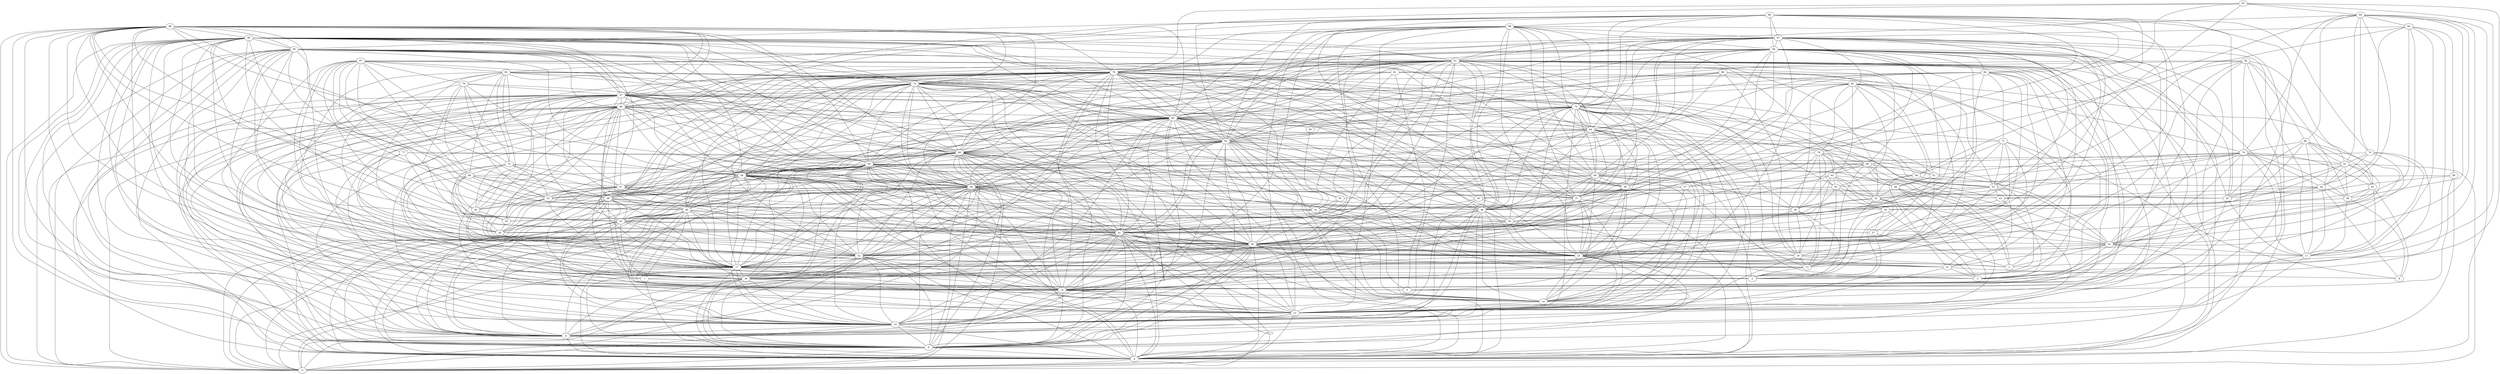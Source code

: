 digraph "sensornet-topology" {
label = "";
rankdir="BT";"0"->"4" [arrowhead = "both"] 
"0"->"6" [arrowhead = "both"] 
"0"->"9" [arrowhead = "both"] 
"0"->"10" [arrowhead = "both"] 
"0"->"16" [arrowhead = "both"] 
"0"->"17" [arrowhead = "both"] 
"0"->"22" [arrowhead = "both"] 
"0"->"31" [arrowhead = "both"] 
"0"->"35" [arrowhead = "both"] 
"0"->"40" [arrowhead = "both"] 
"0"->"48" [arrowhead = "both"] 
"0"->"54" [arrowhead = "both"] 
"0"->"56" [arrowhead = "both"] 
"0"->"59" [arrowhead = "both"] 
"0"->"60" [arrowhead = "both"] 
"0"->"61" [arrowhead = "both"] 
"0"->"66" [arrowhead = "both"] 
"0"->"67" [arrowhead = "both"] 
"0"->"72" [arrowhead = "both"] 
"0"->"81" [arrowhead = "both"] 
"0"->"85" [arrowhead = "both"] 
"0"->"90" [arrowhead = "both"] 
"0"->"98" [arrowhead = "both"] 
"1"->"19" [arrowhead = "both"] 
"1"->"24" [arrowhead = "both"] 
"1"->"27" [arrowhead = "both"] 
"1"->"41" [arrowhead = "both"] 
"1"->"46" [arrowhead = "both"] 
"1"->"69" [arrowhead = "both"] 
"1"->"70" [arrowhead = "both"] 
"1"->"77" [arrowhead = "both"] 
"1"->"96" [arrowhead = "both"] 
"2"->"13" [arrowhead = "both"] 
"2"->"28" [arrowhead = "both"] 
"2"->"30" [arrowhead = "both"] 
"2"->"32" [arrowhead = "both"] 
"2"->"33" [arrowhead = "both"] 
"2"->"63" [arrowhead = "both"] 
"2"->"64" [arrowhead = "both"] 
"2"->"65" [arrowhead = "both"] 
"2"->"75" [arrowhead = "both"] 
"2"->"78" [arrowhead = "both"] 
"2"->"82" [arrowhead = "both"] 
"2"->"83" [arrowhead = "both"] 
"2"->"95" [arrowhead = "both"] 
"2"->"97" [arrowhead = "both"] 
"3"->"17" [arrowhead = "both"] 
"3"->"21" [arrowhead = "both"] 
"3"->"24" [arrowhead = "both"] 
"3"->"30" [arrowhead = "both"] 
"3"->"32" [arrowhead = "both"] 
"3"->"43" [arrowhead = "both"] 
"3"->"45" [arrowhead = "both"] 
"3"->"49" [arrowhead = "both"] 
"3"->"67" [arrowhead = "both"] 
"3"->"71" [arrowhead = "both"] 
"3"->"74" [arrowhead = "both"] 
"3"->"93" [arrowhead = "both"] 
"3"->"95" [arrowhead = "both"] 
"4"->"6" [arrowhead = "both"] 
"4"->"9" [arrowhead = "both"] 
"4"->"10" [arrowhead = "both"] 
"4"->"12" [arrowhead = "both"] 
"4"->"15" [arrowhead = "both"] 
"4"->"16" [arrowhead = "both"] 
"4"->"17" [arrowhead = "both"] 
"4"->"22" [arrowhead = "both"] 
"4"->"23" [arrowhead = "both"] 
"4"->"24" [arrowhead = "both"] 
"4"->"26" [arrowhead = "both"] 
"4"->"31" [arrowhead = "both"] 
"4"->"35" [arrowhead = "both"] 
"4"->"36" [arrowhead = "both"] 
"4"->"37" [arrowhead = "both"] 
"4"->"40" [arrowhead = "both"] 
"4"->"48" [arrowhead = "both"] 
"4"->"56" [arrowhead = "both"] 
"4"->"59" [arrowhead = "both"] 
"4"->"60" [arrowhead = "both"] 
"4"->"62" [arrowhead = "both"] 
"4"->"65" [arrowhead = "both"] 
"4"->"66" [arrowhead = "both"] 
"4"->"67" [arrowhead = "both"] 
"4"->"72" [arrowhead = "both"] 
"4"->"73" [arrowhead = "both"] 
"4"->"76" [arrowhead = "both"] 
"4"->"80" [arrowhead = "both"] 
"4"->"81" [arrowhead = "both"] 
"4"->"85" [arrowhead = "both"] 
"4"->"86" [arrowhead = "both"] 
"4"->"87" [arrowhead = "both"] 
"4"->"90" [arrowhead = "both"] 
"4"->"94" [arrowhead = "both"] 
"4"->"98" [arrowhead = "both"] 
"5"->"7" [arrowhead = "both"] 
"5"->"41" [arrowhead = "both"] 
"5"->"57" [arrowhead = "both"] 
"5"->"80" [arrowhead = "both"] 
"5"->"86" [arrowhead = "both"] 
"5"->"90" [arrowhead = "both"] 
"5"->"91" [arrowhead = "both"] 
"6"->"7" [arrowhead = "both"] 
"6"->"9" [arrowhead = "both"] 
"6"->"10" [arrowhead = "both"] 
"6"->"11" [arrowhead = "both"] 
"6"->"12" [arrowhead = "both"] 
"6"->"15" [arrowhead = "both"] 
"6"->"16" [arrowhead = "both"] 
"6"->"17" [arrowhead = "both"] 
"6"->"22" [arrowhead = "both"] 
"6"->"23" [arrowhead = "both"] 
"6"->"26" [arrowhead = "both"] 
"6"->"31" [arrowhead = "both"] 
"6"->"35" [arrowhead = "both"] 
"6"->"36" [arrowhead = "both"] 
"6"->"40" [arrowhead = "both"] 
"6"->"48" [arrowhead = "both"] 
"6"->"54" [arrowhead = "both"] 
"6"->"59" [arrowhead = "both"] 
"6"->"60" [arrowhead = "both"] 
"6"->"62" [arrowhead = "both"] 
"6"->"65" [arrowhead = "both"] 
"6"->"66" [arrowhead = "both"] 
"6"->"67" [arrowhead = "both"] 
"6"->"72" [arrowhead = "both"] 
"6"->"73" [arrowhead = "both"] 
"6"->"76" [arrowhead = "both"] 
"6"->"81" [arrowhead = "both"] 
"6"->"85" [arrowhead = "both"] 
"6"->"90" [arrowhead = "both"] 
"6"->"98" [arrowhead = "both"] 
"7"->"13" [arrowhead = "both"] 
"7"->"40" [arrowhead = "both"] 
"7"->"55" [arrowhead = "both"] 
"7"->"66" [arrowhead = "both"] 
"7"->"77" [arrowhead = "both"] 
"8"->"21" [arrowhead = "both"] 
"8"->"38" [arrowhead = "both"] 
"8"->"42" [arrowhead = "both"] 
"8"->"44" [arrowhead = "both"] 
"8"->"71" [arrowhead = "both"] 
"9"->"10" [arrowhead = "both"] 
"9"->"15" [arrowhead = "both"] 
"9"->"16" [arrowhead = "both"] 
"9"->"17" [arrowhead = "both"] 
"9"->"22" [arrowhead = "both"] 
"9"->"26" [arrowhead = "both"] 
"9"->"31" [arrowhead = "both"] 
"9"->"35" [arrowhead = "both"] 
"9"->"40" [arrowhead = "both"] 
"9"->"46" [arrowhead = "both"] 
"9"->"48" [arrowhead = "both"] 
"9"->"54" [arrowhead = "both"] 
"9"->"56" [arrowhead = "both"] 
"9"->"60" [arrowhead = "both"] 
"9"->"65" [arrowhead = "both"] 
"9"->"66" [arrowhead = "both"] 
"9"->"67" [arrowhead = "both"] 
"9"->"72" [arrowhead = "both"] 
"9"->"74" [arrowhead = "both"] 
"9"->"76" [arrowhead = "both"] 
"9"->"81" [arrowhead = "both"] 
"9"->"85" [arrowhead = "both"] 
"9"->"90" [arrowhead = "both"] 
"9"->"98" [arrowhead = "both"] 
"10"->"11" [arrowhead = "both"] 
"10"->"12" [arrowhead = "both"] 
"10"->"15" [arrowhead = "both"] 
"10"->"16" [arrowhead = "both"] 
"10"->"17" [arrowhead = "both"] 
"10"->"19" [arrowhead = "both"] 
"10"->"21" [arrowhead = "both"] 
"10"->"22" [arrowhead = "both"] 
"10"->"23" [arrowhead = "both"] 
"10"->"26" [arrowhead = "both"] 
"10"->"31" [arrowhead = "both"] 
"10"->"35" [arrowhead = "both"] 
"10"->"36" [arrowhead = "both"] 
"10"->"40" [arrowhead = "both"] 
"10"->"48" [arrowhead = "both"] 
"10"->"54" [arrowhead = "both"] 
"10"->"56" [arrowhead = "both"] 
"10"->"59" [arrowhead = "both"] 
"10"->"62" [arrowhead = "both"] 
"10"->"65" [arrowhead = "both"] 
"10"->"66" [arrowhead = "both"] 
"10"->"67" [arrowhead = "both"] 
"10"->"72" [arrowhead = "both"] 
"10"->"73" [arrowhead = "both"] 
"10"->"76" [arrowhead = "both"] 
"10"->"81" [arrowhead = "both"] 
"10"->"85" [arrowhead = "both"] 
"10"->"86" [arrowhead = "both"] 
"10"->"90" [arrowhead = "both"] 
"10"->"98" [arrowhead = "both"] 
"11"->"20" [arrowhead = "both"] 
"11"->"24" [arrowhead = "both"] 
"11"->"38" [arrowhead = "both"] 
"11"->"42" [arrowhead = "both"] 
"11"->"44" [arrowhead = "both"] 
"11"->"56" [arrowhead = "both"] 
"11"->"70" [arrowhead = "both"] 
"11"->"74" [arrowhead = "both"] 
"11"->"88" [arrowhead = "both"] 
"11"->"92" [arrowhead = "both"] 
"11"->"93" [arrowhead = "both"] 
"11"->"94" [arrowhead = "both"] 
"12"->"14" [arrowhead = "both"] 
"12"->"15" [arrowhead = "both"] 
"12"->"16" [arrowhead = "both"] 
"12"->"17" [arrowhead = "both"] 
"12"->"23" [arrowhead = "both"] 
"12"->"26" [arrowhead = "both"] 
"12"->"27" [arrowhead = "both"] 
"12"->"31" [arrowhead = "both"] 
"12"->"36" [arrowhead = "both"] 
"12"->"37" [arrowhead = "both"] 
"12"->"39" [arrowhead = "both"] 
"12"->"40" [arrowhead = "both"] 
"12"->"45" [arrowhead = "both"] 
"12"->"49" [arrowhead = "both"] 
"12"->"54" [arrowhead = "both"] 
"12"->"56" [arrowhead = "both"] 
"12"->"60" [arrowhead = "both"] 
"12"->"64" [arrowhead = "both"] 
"12"->"65" [arrowhead = "both"] 
"12"->"66" [arrowhead = "both"] 
"12"->"67" [arrowhead = "both"] 
"12"->"69" [arrowhead = "both"] 
"12"->"73" [arrowhead = "both"] 
"12"->"76" [arrowhead = "both"] 
"12"->"81" [arrowhead = "both"] 
"12"->"86" [arrowhead = "both"] 
"12"->"87" [arrowhead = "both"] 
"12"->"89" [arrowhead = "both"] 
"12"->"90" [arrowhead = "both"] 
"12"->"99" [arrowhead = "both"] 
"13"->"19" [arrowhead = "both"] 
"13"->"26" [arrowhead = "both"] 
"13"->"28" [arrowhead = "both"] 
"13"->"32" [arrowhead = "both"] 
"13"->"52" [arrowhead = "both"] 
"13"->"57" [arrowhead = "both"] 
"13"->"68" [arrowhead = "both"] 
"13"->"69" [arrowhead = "both"] 
"13"->"78" [arrowhead = "both"] 
"13"->"82" [arrowhead = "both"] 
"14"->"15" [arrowhead = "both"] 
"14"->"23" [arrowhead = "both"] 
"14"->"26" [arrowhead = "both"] 
"14"->"31" [arrowhead = "both"] 
"14"->"36" [arrowhead = "both"] 
"14"->"37" [arrowhead = "both"] 
"14"->"39" [arrowhead = "both"] 
"14"->"47" [arrowhead = "both"] 
"14"->"49" [arrowhead = "both"] 
"14"->"62" [arrowhead = "both"] 
"14"->"65" [arrowhead = "both"] 
"14"->"73" [arrowhead = "both"] 
"14"->"76" [arrowhead = "both"] 
"14"->"81" [arrowhead = "both"] 
"14"->"82" [arrowhead = "both"] 
"14"->"86" [arrowhead = "both"] 
"14"->"87" [arrowhead = "both"] 
"14"->"89" [arrowhead = "both"] 
"14"->"99" [arrowhead = "both"] 
"15"->"16" [arrowhead = "both"] 
"15"->"17" [arrowhead = "both"] 
"15"->"20" [arrowhead = "both"] 
"15"->"22" [arrowhead = "both"] 
"15"->"23" [arrowhead = "both"] 
"15"->"26" [arrowhead = "both"] 
"15"->"29" [arrowhead = "both"] 
"15"->"31" [arrowhead = "both"] 
"15"->"36" [arrowhead = "both"] 
"15"->"37" [arrowhead = "both"] 
"15"->"39" [arrowhead = "both"] 
"15"->"40" [arrowhead = "both"] 
"15"->"46" [arrowhead = "both"] 
"15"->"48" [arrowhead = "both"] 
"15"->"54" [arrowhead = "both"] 
"15"->"56" [arrowhead = "both"] 
"15"->"59" [arrowhead = "both"] 
"15"->"60" [arrowhead = "both"] 
"15"->"62" [arrowhead = "both"] 
"15"->"64" [arrowhead = "both"] 
"15"->"66" [arrowhead = "both"] 
"15"->"67" [arrowhead = "both"] 
"15"->"72" [arrowhead = "both"] 
"15"->"73" [arrowhead = "both"] 
"15"->"76" [arrowhead = "both"] 
"15"->"81" [arrowhead = "both"] 
"15"->"86" [arrowhead = "both"] 
"15"->"87" [arrowhead = "both"] 
"15"->"89" [arrowhead = "both"] 
"15"->"90" [arrowhead = "both"] 
"15"->"98" [arrowhead = "both"] 
"16"->"17" [arrowhead = "both"] 
"16"->"18" [arrowhead = "both"] 
"16"->"22" [arrowhead = "both"] 
"16"->"26" [arrowhead = "both"] 
"16"->"31" [arrowhead = "both"] 
"16"->"35" [arrowhead = "both"] 
"16"->"40" [arrowhead = "both"] 
"16"->"48" [arrowhead = "both"] 
"16"->"54" [arrowhead = "both"] 
"16"->"56" [arrowhead = "both"] 
"16"->"59" [arrowhead = "both"] 
"16"->"60" [arrowhead = "both"] 
"16"->"62" [arrowhead = "both"] 
"16"->"64" [arrowhead = "both"] 
"16"->"65" [arrowhead = "both"] 
"16"->"67" [arrowhead = "both"] 
"16"->"72" [arrowhead = "both"] 
"16"->"76" [arrowhead = "both"] 
"16"->"81" [arrowhead = "both"] 
"16"->"85" [arrowhead = "both"] 
"16"->"90" [arrowhead = "both"] 
"16"->"98" [arrowhead = "both"] 
"17"->"22" [arrowhead = "both"] 
"17"->"26" [arrowhead = "both"] 
"17"->"28" [arrowhead = "both"] 
"17"->"29" [arrowhead = "both"] 
"17"->"31" [arrowhead = "both"] 
"17"->"35" [arrowhead = "both"] 
"17"->"40" [arrowhead = "both"] 
"17"->"48" [arrowhead = "both"] 
"17"->"53" [arrowhead = "both"] 
"17"->"54" [arrowhead = "both"] 
"17"->"56" [arrowhead = "both"] 
"17"->"59" [arrowhead = "both"] 
"17"->"60" [arrowhead = "both"] 
"17"->"62" [arrowhead = "both"] 
"17"->"65" [arrowhead = "both"] 
"17"->"66" [arrowhead = "both"] 
"17"->"71" [arrowhead = "both"] 
"17"->"72" [arrowhead = "both"] 
"17"->"76" [arrowhead = "both"] 
"17"->"81" [arrowhead = "both"] 
"17"->"83" [arrowhead = "both"] 
"17"->"85" [arrowhead = "both"] 
"17"->"90" [arrowhead = "both"] 
"17"->"98" [arrowhead = "both"] 
"17"->"99" [arrowhead = "both"] 
"18"->"25" [arrowhead = "both"] 
"18"->"29" [arrowhead = "both"] 
"18"->"33" [arrowhead = "both"] 
"18"->"34" [arrowhead = "both"] 
"18"->"47" [arrowhead = "both"] 
"18"->"48" [arrowhead = "both"] 
"18"->"54" [arrowhead = "both"] 
"18"->"75" [arrowhead = "both"] 
"18"->"79" [arrowhead = "both"] 
"18"->"83" [arrowhead = "both"] 
"18"->"84" [arrowhead = "both"] 
"18"->"88" [arrowhead = "both"] 
"18"->"97" [arrowhead = "both"] 
"19"->"24" [arrowhead = "both"] 
"19"->"28" [arrowhead = "both"] 
"19"->"31" [arrowhead = "both"] 
"19"->"47" [arrowhead = "both"] 
"19"->"51" [arrowhead = "both"] 
"19"->"63" [arrowhead = "both"] 
"19"->"73" [arrowhead = "both"] 
"19"->"74" [arrowhead = "both"] 
"19"->"78" [arrowhead = "both"] 
"19"->"91" [arrowhead = "both"] 
"19"->"96" [arrowhead = "both"] 
"19"->"97" [arrowhead = "both"] 
"20"->"44" [arrowhead = "both"] 
"20"->"49" [arrowhead = "both"] 
"20"->"59" [arrowhead = "both"] 
"20"->"61" [arrowhead = "both"] 
"20"->"81" [arrowhead = "both"] 
"20"->"86" [arrowhead = "both"] 
"20"->"88" [arrowhead = "both"] 
"20"->"94" [arrowhead = "both"] 
"20"->"99" [arrowhead = "both"] 
"21"->"23" [arrowhead = "both"] 
"21"->"24" [arrowhead = "both"] 
"21"->"34" [arrowhead = "both"] 
"21"->"53" [arrowhead = "both"] 
"21"->"58" [arrowhead = "both"] 
"21"->"60" [arrowhead = "both"] 
"21"->"68" [arrowhead = "both"] 
"21"->"84" [arrowhead = "both"] 
"22"->"26" [arrowhead = "both"] 
"22"->"31" [arrowhead = "both"] 
"22"->"34" [arrowhead = "both"] 
"22"->"35" [arrowhead = "both"] 
"22"->"40" [arrowhead = "both"] 
"22"->"41" [arrowhead = "both"] 
"22"->"48" [arrowhead = "both"] 
"22"->"54" [arrowhead = "both"] 
"22"->"56" [arrowhead = "both"] 
"22"->"59" [arrowhead = "both"] 
"22"->"60" [arrowhead = "both"] 
"22"->"65" [arrowhead = "both"] 
"22"->"66" [arrowhead = "both"] 
"22"->"67" [arrowhead = "both"] 
"22"->"70" [arrowhead = "both"] 
"22"->"76" [arrowhead = "both"] 
"22"->"81" [arrowhead = "both"] 
"22"->"84" [arrowhead = "both"] 
"22"->"85" [arrowhead = "both"] 
"22"->"90" [arrowhead = "both"] 
"22"->"98" [arrowhead = "both"] 
"23"->"26" [arrowhead = "both"] 
"23"->"31" [arrowhead = "both"] 
"23"->"34" [arrowhead = "both"] 
"23"->"36" [arrowhead = "both"] 
"23"->"37" [arrowhead = "both"] 
"23"->"39" [arrowhead = "both"] 
"23"->"47" [arrowhead = "both"] 
"23"->"49" [arrowhead = "both"] 
"23"->"54" [arrowhead = "both"] 
"23"->"56" [arrowhead = "both"] 
"23"->"59" [arrowhead = "both"] 
"23"->"60" [arrowhead = "both"] 
"23"->"62" [arrowhead = "both"] 
"23"->"64" [arrowhead = "both"] 
"23"->"65" [arrowhead = "both"] 
"23"->"71" [arrowhead = "both"] 
"23"->"76" [arrowhead = "both"] 
"23"->"81" [arrowhead = "both"] 
"23"->"84" [arrowhead = "both"] 
"23"->"86" [arrowhead = "both"] 
"23"->"87" [arrowhead = "both"] 
"23"->"89" [arrowhead = "both"] 
"23"->"92" [arrowhead = "both"] 
"23"->"99" [arrowhead = "both"] 
"24"->"31" [arrowhead = "both"] 
"24"->"32" [arrowhead = "both"] 
"24"->"38" [arrowhead = "both"] 
"24"->"42" [arrowhead = "both"] 
"24"->"44" [arrowhead = "both"] 
"24"->"51" [arrowhead = "both"] 
"24"->"53" [arrowhead = "both"] 
"24"->"54" [arrowhead = "both"] 
"24"->"61" [arrowhead = "both"] 
"24"->"69" [arrowhead = "both"] 
"24"->"88" [arrowhead = "both"] 
"24"->"89" [arrowhead = "both"] 
"24"->"92" [arrowhead = "both"] 
"24"->"94" [arrowhead = "both"] 
"25"->"29" [arrowhead = "both"] 
"25"->"32" [arrowhead = "both"] 
"25"->"33" [arrowhead = "both"] 
"25"->"47" [arrowhead = "both"] 
"25"->"61" [arrowhead = "both"] 
"25"->"68" [arrowhead = "both"] 
"25"->"79" [arrowhead = "both"] 
"25"->"83" [arrowhead = "both"] 
"25"->"96" [arrowhead = "both"] 
"25"->"97" [arrowhead = "both"] 
"26"->"30" [arrowhead = "both"] 
"26"->"31" [arrowhead = "both"] 
"26"->"36" [arrowhead = "both"] 
"26"->"37" [arrowhead = "both"] 
"26"->"39" [arrowhead = "both"] 
"26"->"40" [arrowhead = "both"] 
"26"->"45" [arrowhead = "both"] 
"26"->"48" [arrowhead = "both"] 
"26"->"54" [arrowhead = "both"] 
"26"->"56" [arrowhead = "both"] 
"26"->"59" [arrowhead = "both"] 
"26"->"60" [arrowhead = "both"] 
"26"->"62" [arrowhead = "both"] 
"26"->"63" [arrowhead = "both"] 
"26"->"64" [arrowhead = "both"] 
"26"->"65" [arrowhead = "both"] 
"26"->"66" [arrowhead = "both"] 
"26"->"67" [arrowhead = "both"] 
"26"->"72" [arrowhead = "both"] 
"26"->"73" [arrowhead = "both"] 
"26"->"81" [arrowhead = "both"] 
"26"->"86" [arrowhead = "both"] 
"26"->"87" [arrowhead = "both"] 
"26"->"89" [arrowhead = "both"] 
"26"->"90" [arrowhead = "both"] 
"26"->"93" [arrowhead = "both"] 
"26"->"98" [arrowhead = "both"] 
"27"->"30" [arrowhead = "both"] 
"27"->"35" [arrowhead = "both"] 
"27"->"51" [arrowhead = "both"] 
"28"->"32" [arrowhead = "both"] 
"28"->"33" [arrowhead = "both"] 
"28"->"52" [arrowhead = "both"] 
"28"->"63" [arrowhead = "both"] 
"28"->"69" [arrowhead = "both"] 
"28"->"82" [arrowhead = "both"] 
"28"->"83" [arrowhead = "both"] 
"28"->"90" [arrowhead = "both"] 
"29"->"33" [arrowhead = "both"] 
"29"->"47" [arrowhead = "both"] 
"29"->"67" [arrowhead = "both"] 
"29"->"68" [arrowhead = "both"] 
"29"->"75" [arrowhead = "both"] 
"29"->"83" [arrowhead = "both"] 
"29"->"96" [arrowhead = "both"] 
"29"->"97" [arrowhead = "both"] 
"30"->"43" [arrowhead = "both"] 
"30"->"52" [arrowhead = "both"] 
"30"->"63" [arrowhead = "both"] 
"30"->"79" [arrowhead = "both"] 
"30"->"93" [arrowhead = "both"] 
"31"->"35" [arrowhead = "both"] 
"31"->"36" [arrowhead = "both"] 
"31"->"37" [arrowhead = "both"] 
"31"->"39" [arrowhead = "both"] 
"31"->"40" [arrowhead = "both"] 
"31"->"54" [arrowhead = "both"] 
"31"->"56" [arrowhead = "both"] 
"31"->"59" [arrowhead = "both"] 
"31"->"60" [arrowhead = "both"] 
"31"->"62" [arrowhead = "both"] 
"31"->"64" [arrowhead = "both"] 
"31"->"65" [arrowhead = "both"] 
"31"->"66" [arrowhead = "both"] 
"31"->"67" [arrowhead = "both"] 
"31"->"69" [arrowhead = "both"] 
"31"->"72" [arrowhead = "both"] 
"31"->"73" [arrowhead = "both"] 
"31"->"76" [arrowhead = "both"] 
"31"->"85" [arrowhead = "both"] 
"31"->"86" [arrowhead = "both"] 
"31"->"87" [arrowhead = "both"] 
"31"->"90" [arrowhead = "both"] 
"32"->"46" [arrowhead = "both"] 
"32"->"52" [arrowhead = "both"] 
"32"->"53" [arrowhead = "both"] 
"32"->"58" [arrowhead = "both"] 
"32"->"63" [arrowhead = "both"] 
"32"->"74" [arrowhead = "both"] 
"32"->"78" [arrowhead = "both"] 
"32"->"98" [arrowhead = "both"] 
"33"->"47" [arrowhead = "both"] 
"33"->"49" [arrowhead = "both"] 
"33"->"52" [arrowhead = "both"] 
"33"->"64" [arrowhead = "both"] 
"33"->"68" [arrowhead = "both"] 
"33"->"75" [arrowhead = "both"] 
"33"->"78" [arrowhead = "both"] 
"33"->"79" [arrowhead = "both"] 
"33"->"97" [arrowhead = "both"] 
"34"->"36" [arrowhead = "both"] 
"34"->"49" [arrowhead = "both"] 
"34"->"59" [arrowhead = "both"] 
"34"->"68" [arrowhead = "both"] 
"34"->"71" [arrowhead = "both"] 
"34"->"72" [arrowhead = "both"] 
"34"->"73" [arrowhead = "both"] 
"34"->"86" [arrowhead = "both"] 
"35"->"40" [arrowhead = "both"] 
"35"->"48" [arrowhead = "both"] 
"35"->"49" [arrowhead = "both"] 
"35"->"54" [arrowhead = "both"] 
"35"->"56" [arrowhead = "both"] 
"35"->"59" [arrowhead = "both"] 
"35"->"60" [arrowhead = "both"] 
"35"->"66" [arrowhead = "both"] 
"35"->"67" [arrowhead = "both"] 
"35"->"72" [arrowhead = "both"] 
"35"->"77" [arrowhead = "both"] 
"35"->"81" [arrowhead = "both"] 
"35"->"90" [arrowhead = "both"] 
"35"->"98" [arrowhead = "both"] 
"36"->"37" [arrowhead = "both"] 
"36"->"39" [arrowhead = "both"] 
"36"->"49" [arrowhead = "both"] 
"36"->"54" [arrowhead = "both"] 
"36"->"60" [arrowhead = "both"] 
"36"->"62" [arrowhead = "both"] 
"36"->"64" [arrowhead = "both"] 
"36"->"65" [arrowhead = "both"] 
"36"->"73" [arrowhead = "both"] 
"36"->"76" [arrowhead = "both"] 
"36"->"81" [arrowhead = "both"] 
"36"->"84" [arrowhead = "both"] 
"36"->"87" [arrowhead = "both"] 
"36"->"89" [arrowhead = "both"] 
"36"->"99" [arrowhead = "both"] 
"37"->"39" [arrowhead = "both"] 
"37"->"49" [arrowhead = "both"] 
"37"->"54" [arrowhead = "both"] 
"37"->"62" [arrowhead = "both"] 
"37"->"64" [arrowhead = "both"] 
"37"->"65" [arrowhead = "both"] 
"37"->"73" [arrowhead = "both"] 
"37"->"76" [arrowhead = "both"] 
"37"->"81" [arrowhead = "both"] 
"37"->"83" [arrowhead = "both"] 
"37"->"86" [arrowhead = "both"] 
"37"->"89" [arrowhead = "both"] 
"37"->"90" [arrowhead = "both"] 
"37"->"99" [arrowhead = "both"] 
"38"->"42" [arrowhead = "both"] 
"38"->"44" [arrowhead = "both"] 
"38"->"61" [arrowhead = "both"] 
"38"->"74" [arrowhead = "both"] 
"38"->"92" [arrowhead = "both"] 
"38"->"94" [arrowhead = "both"] 
"39"->"49" [arrowhead = "both"] 
"39"->"62" [arrowhead = "both"] 
"39"->"64" [arrowhead = "both"] 
"39"->"65" [arrowhead = "both"] 
"39"->"72" [arrowhead = "both"] 
"39"->"73" [arrowhead = "both"] 
"39"->"76" [arrowhead = "both"] 
"39"->"86" [arrowhead = "both"] 
"39"->"87" [arrowhead = "both"] 
"39"->"99" [arrowhead = "both"] 
"40"->"48" [arrowhead = "both"] 
"40"->"54" [arrowhead = "both"] 
"40"->"56" [arrowhead = "both"] 
"40"->"59" [arrowhead = "both"] 
"40"->"60" [arrowhead = "both"] 
"40"->"62" [arrowhead = "both"] 
"40"->"65" [arrowhead = "both"] 
"40"->"66" [arrowhead = "both"] 
"40"->"67" [arrowhead = "both"] 
"40"->"72" [arrowhead = "both"] 
"40"->"76" [arrowhead = "both"] 
"40"->"81" [arrowhead = "both"] 
"40"->"85" [arrowhead = "both"] 
"40"->"98" [arrowhead = "both"] 
"41"->"42" [arrowhead = "both"] 
"41"->"47" [arrowhead = "both"] 
"41"->"50" [arrowhead = "both"] 
"41"->"55" [arrowhead = "both"] 
"41"->"72" [arrowhead = "both"] 
"41"->"75" [arrowhead = "both"] 
"41"->"92" [arrowhead = "both"] 
"41"->"97" [arrowhead = "both"] 
"42"->"61" [arrowhead = "both"] 
"42"->"74" [arrowhead = "both"] 
"42"->"88" [arrowhead = "both"] 
"42"->"91" [arrowhead = "both"] 
"43"->"44" [arrowhead = "both"] 
"43"->"47" [arrowhead = "both"] 
"43"->"53" [arrowhead = "both"] 
"43"->"67" [arrowhead = "both"] 
"43"->"80" [arrowhead = "both"] 
"44"->"58" [arrowhead = "both"] 
"44"->"61" [arrowhead = "both"] 
"44"->"70" [arrowhead = "both"] 
"44"->"74" [arrowhead = "both"] 
"44"->"88" [arrowhead = "both"] 
"44"->"93" [arrowhead = "both"] 
"45"->"53" [arrowhead = "both"] 
"45"->"57" [arrowhead = "both"] 
"45"->"62" [arrowhead = "both"] 
"45"->"76" [arrowhead = "both"] 
"46"->"51" [arrowhead = "both"] 
"46"->"59" [arrowhead = "both"] 
"46"->"65" [arrowhead = "both"] 
"46"->"82" [arrowhead = "both"] 
"47"->"56" [arrowhead = "both"] 
"47"->"64" [arrowhead = "both"] 
"47"->"68" [arrowhead = "both"] 
"47"->"69" [arrowhead = "both"] 
"47"->"75" [arrowhead = "both"] 
"47"->"79" [arrowhead = "both"] 
"47"->"83" [arrowhead = "both"] 
"47"->"91" [arrowhead = "both"] 
"48"->"49" [arrowhead = "both"] 
"48"->"54" [arrowhead = "both"] 
"48"->"56" [arrowhead = "both"] 
"48"->"59" [arrowhead = "both"] 
"48"->"60" [arrowhead = "both"] 
"48"->"65" [arrowhead = "both"] 
"48"->"66" [arrowhead = "both"] 
"48"->"67" [arrowhead = "both"] 
"48"->"68" [arrowhead = "both"] 
"48"->"72" [arrowhead = "both"] 
"48"->"76" [arrowhead = "both"] 
"48"->"85" [arrowhead = "both"] 
"48"->"90" [arrowhead = "both"] 
"49"->"62" [arrowhead = "both"] 
"49"->"64" [arrowhead = "both"] 
"49"->"70" [arrowhead = "both"] 
"49"->"73" [arrowhead = "both"] 
"49"->"84" [arrowhead = "both"] 
"49"->"85" [arrowhead = "both"] 
"49"->"86" [arrowhead = "both"] 
"49"->"87" [arrowhead = "both"] 
"49"->"89" [arrowhead = "both"] 
"49"->"90" [arrowhead = "both"] 
"50"->"65" [arrowhead = "both"] 
"50"->"92" [arrowhead = "both"] 
"51"->"69" [arrowhead = "both"] 
"51"->"73" [arrowhead = "both"] 
"51"->"74" [arrowhead = "both"] 
"51"->"77" [arrowhead = "both"] 
"51"->"96" [arrowhead = "both"] 
"52"->"63" [arrowhead = "both"] 
"52"->"78" [arrowhead = "both"] 
"52"->"80" [arrowhead = "both"] 
"52"->"82" [arrowhead = "both"] 
"52"->"83" [arrowhead = "both"] 
"53"->"63" [arrowhead = "both"] 
"53"->"66" [arrowhead = "both"] 
"53"->"67" [arrowhead = "both"] 
"53"->"71" [arrowhead = "both"] 
"53"->"74" [arrowhead = "both"] 
"53"->"82" [arrowhead = "both"] 
"53"->"93" [arrowhead = "both"] 
"53"->"95" [arrowhead = "both"] 
"54"->"56" [arrowhead = "both"] 
"54"->"59" [arrowhead = "both"] 
"54"->"60" [arrowhead = "both"] 
"54"->"62" [arrowhead = "both"] 
"54"->"65" [arrowhead = "both"] 
"54"->"66" [arrowhead = "both"] 
"54"->"67" [arrowhead = "both"] 
"54"->"72" [arrowhead = "both"] 
"54"->"73" [arrowhead = "both"] 
"54"->"74" [arrowhead = "both"] 
"54"->"75" [arrowhead = "both"] 
"54"->"76" [arrowhead = "both"] 
"54"->"81" [arrowhead = "both"] 
"54"->"85" [arrowhead = "both"] 
"54"->"86" [arrowhead = "both"] 
"54"->"87" [arrowhead = "both"] 
"54"->"90" [arrowhead = "both"] 
"54"->"98" [arrowhead = "both"] 
"55"->"57" [arrowhead = "both"] 
"55"->"85" [arrowhead = "both"] 
"55"->"91" [arrowhead = "both"] 
"56"->"59" [arrowhead = "both"] 
"56"->"60" [arrowhead = "both"] 
"56"->"61" [arrowhead = "both"] 
"56"->"62" [arrowhead = "both"] 
"56"->"65" [arrowhead = "both"] 
"56"->"66" [arrowhead = "both"] 
"56"->"67" [arrowhead = "both"] 
"56"->"72" [arrowhead = "both"] 
"56"->"73" [arrowhead = "both"] 
"56"->"76" [arrowhead = "both"] 
"56"->"81" [arrowhead = "both"] 
"56"->"85" [arrowhead = "both"] 
"56"->"90" [arrowhead = "both"] 
"56"->"98" [arrowhead = "both"] 
"57"->"59" [arrowhead = "both"] 
"57"->"63" [arrowhead = "both"] 
"57"->"78" [arrowhead = "both"] 
"58"->"59" [arrowhead = "both"] 
"58"->"71" [arrowhead = "both"] 
"58"->"72" [arrowhead = "both"] 
"58"->"94" [arrowhead = "both"] 
"59"->"60" [arrowhead = "both"] 
"59"->"65" [arrowhead = "both"] 
"59"->"66" [arrowhead = "both"] 
"59"->"67" [arrowhead = "both"] 
"59"->"72" [arrowhead = "both"] 
"59"->"76" [arrowhead = "both"] 
"59"->"81" [arrowhead = "both"] 
"59"->"85" [arrowhead = "both"] 
"59"->"90" [arrowhead = "both"] 
"59"->"96" [arrowhead = "both"] 
"59"->"98" [arrowhead = "both"] 
"60"->"62" [arrowhead = "both"] 
"60"->"65" [arrowhead = "both"] 
"60"->"66" [arrowhead = "both"] 
"60"->"67" [arrowhead = "both"] 
"60"->"71" [arrowhead = "both"] 
"60"->"72" [arrowhead = "both"] 
"60"->"73" [arrowhead = "both"] 
"60"->"76" [arrowhead = "both"] 
"60"->"81" [arrowhead = "both"] 
"60"->"85" [arrowhead = "both"] 
"60"->"86" [arrowhead = "both"] 
"60"->"90" [arrowhead = "both"] 
"60"->"97" [arrowhead = "both"] 
"60"->"98" [arrowhead = "both"] 
"61"->"70" [arrowhead = "both"] 
"61"->"74" [arrowhead = "both"] 
"61"->"88" [arrowhead = "both"] 
"61"->"92" [arrowhead = "both"] 
"61"->"94" [arrowhead = "both"] 
"62"->"64" [arrowhead = "both"] 
"62"->"65" [arrowhead = "both"] 
"62"->"66" [arrowhead = "both"] 
"62"->"67" [arrowhead = "both"] 
"62"->"73" [arrowhead = "both"] 
"62"->"76" [arrowhead = "both"] 
"62"->"81" [arrowhead = "both"] 
"62"->"86" [arrowhead = "both"] 
"62"->"87" [arrowhead = "both"] 
"62"->"89" [arrowhead = "both"] 
"62"->"90" [arrowhead = "both"] 
"62"->"95" [arrowhead = "both"] 
"62"->"99" [arrowhead = "both"] 
"63"->"69" [arrowhead = "both"] 
"63"->"76" [arrowhead = "both"] 
"63"->"78" [arrowhead = "both"] 
"63"->"82" [arrowhead = "both"] 
"64"->"65" [arrowhead = "both"] 
"64"->"73" [arrowhead = "both"] 
"64"->"76" [arrowhead = "both"] 
"64"->"81" [arrowhead = "both"] 
"64"->"86" [arrowhead = "both"] 
"64"->"87" [arrowhead = "both"] 
"64"->"89" [arrowhead = "both"] 
"64"->"97" [arrowhead = "both"] 
"64"->"99" [arrowhead = "both"] 
"65"->"66" [arrowhead = "both"] 
"65"->"67" [arrowhead = "both"] 
"65"->"72" [arrowhead = "both"] 
"65"->"73" [arrowhead = "both"] 
"65"->"76" [arrowhead = "both"] 
"65"->"81" [arrowhead = "both"] 
"65"->"82" [arrowhead = "both"] 
"65"->"83" [arrowhead = "both"] 
"65"->"86" [arrowhead = "both"] 
"65"->"87" [arrowhead = "both"] 
"65"->"89" [arrowhead = "both"] 
"65"->"90" [arrowhead = "both"] 
"65"->"96" [arrowhead = "both"] 
"65"->"98" [arrowhead = "both"] 
"66"->"67" [arrowhead = "both"] 
"66"->"72" [arrowhead = "both"] 
"66"->"76" [arrowhead = "both"] 
"66"->"81" [arrowhead = "both"] 
"66"->"85" [arrowhead = "both"] 
"66"->"90" [arrowhead = "both"] 
"66"->"98" [arrowhead = "both"] 
"67"->"72" [arrowhead = "both"] 
"67"->"76" [arrowhead = "both"] 
"67"->"79" [arrowhead = "both"] 
"67"->"81" [arrowhead = "both"] 
"67"->"82" [arrowhead = "both"] 
"67"->"85" [arrowhead = "both"] 
"67"->"90" [arrowhead = "both"] 
"67"->"98" [arrowhead = "both"] 
"68"->"75" [arrowhead = "both"] 
"68"->"79" [arrowhead = "both"] 
"68"->"83" [arrowhead = "both"] 
"68"->"84" [arrowhead = "both"] 
"68"->"97" [arrowhead = "both"] 
"68"->"98" [arrowhead = "both"] 
"69"->"74" [arrowhead = "both"] 
"69"->"77" [arrowhead = "both"] 
"69"->"78" [arrowhead = "both"] 
"69"->"81" [arrowhead = "both"] 
"69"->"97" [arrowhead = "both"] 
"70"->"94" [arrowhead = "both"] 
"70"->"99" [arrowhead = "both"] 
"71"->"73" [arrowhead = "both"] 
"71"->"84" [arrowhead = "both"] 
"72"->"76" [arrowhead = "both"] 
"72"->"81" [arrowhead = "both"] 
"72"->"84" [arrowhead = "both"] 
"72"->"85" [arrowhead = "both"] 
"72"->"90" [arrowhead = "both"] 
"72"->"91" [arrowhead = "both"] 
"72"->"98" [arrowhead = "both"] 
"73"->"76" [arrowhead = "both"] 
"73"->"81" [arrowhead = "both"] 
"73"->"84" [arrowhead = "both"] 
"73"->"86" [arrowhead = "both"] 
"73"->"87" [arrowhead = "both"] 
"73"->"89" [arrowhead = "both"] 
"73"->"99" [arrowhead = "both"] 
"74"->"82" [arrowhead = "both"] 
"74"->"88" [arrowhead = "both"] 
"74"->"92" [arrowhead = "both"] 
"74"->"94" [arrowhead = "both"] 
"75"->"79" [arrowhead = "both"] 
"75"->"83" [arrowhead = "both"] 
"75"->"97" [arrowhead = "both"] 
"76"->"81" [arrowhead = "both"] 
"76"->"86" [arrowhead = "both"] 
"76"->"87" [arrowhead = "both"] 
"76"->"89" [arrowhead = "both"] 
"76"->"90" [arrowhead = "both"] 
"76"->"95" [arrowhead = "both"] 
"76"->"98" [arrowhead = "both"] 
"77"->"97" [arrowhead = "both"] 
"78"->"82" [arrowhead = "both"] 
"78"->"83" [arrowhead = "both"] 
"78"->"86" [arrowhead = "both"] 
"79"->"83" [arrowhead = "both"] 
"79"->"97" [arrowhead = "both"] 
"80"->"93" [arrowhead = "both"] 
"81"->"85" [arrowhead = "both"] 
"81"->"86" [arrowhead = "both"] 
"81"->"87" [arrowhead = "both"] 
"81"->"90" [arrowhead = "both"] 
"81"->"94" [arrowhead = "both"] 
"82"->"96" [arrowhead = "both"] 
"83"->"89" [arrowhead = "both"] 
"83"->"97" [arrowhead = "both"] 
"84"->"86" [arrowhead = "both"] 
"84"->"95" [arrowhead = "both"] 
"84"->"99" [arrowhead = "both"] 
"85"->"90" [arrowhead = "both"] 
"85"->"98" [arrowhead = "both"] 
"85"->"99" [arrowhead = "both"] 
"86"->"87" [arrowhead = "both"] 
"86"->"89" [arrowhead = "both"] 
"86"->"99" [arrowhead = "both"] 
"87"->"89" [arrowhead = "both"] 
"87"->"93" [arrowhead = "both"] 
"87"->"99" [arrowhead = "both"] 
"88"->"92" [arrowhead = "both"] 
"88"->"94" [arrowhead = "both"] 
"89"->"99" [arrowhead = "both"] 
"90"->"98" [arrowhead = "both"] 
"91"->"92" [arrowhead = "both"] 
"91"->"97" [arrowhead = "both"] 
"93"->"94" [arrowhead = "both"] 
"94"->"95" [arrowhead = "both"] 
}